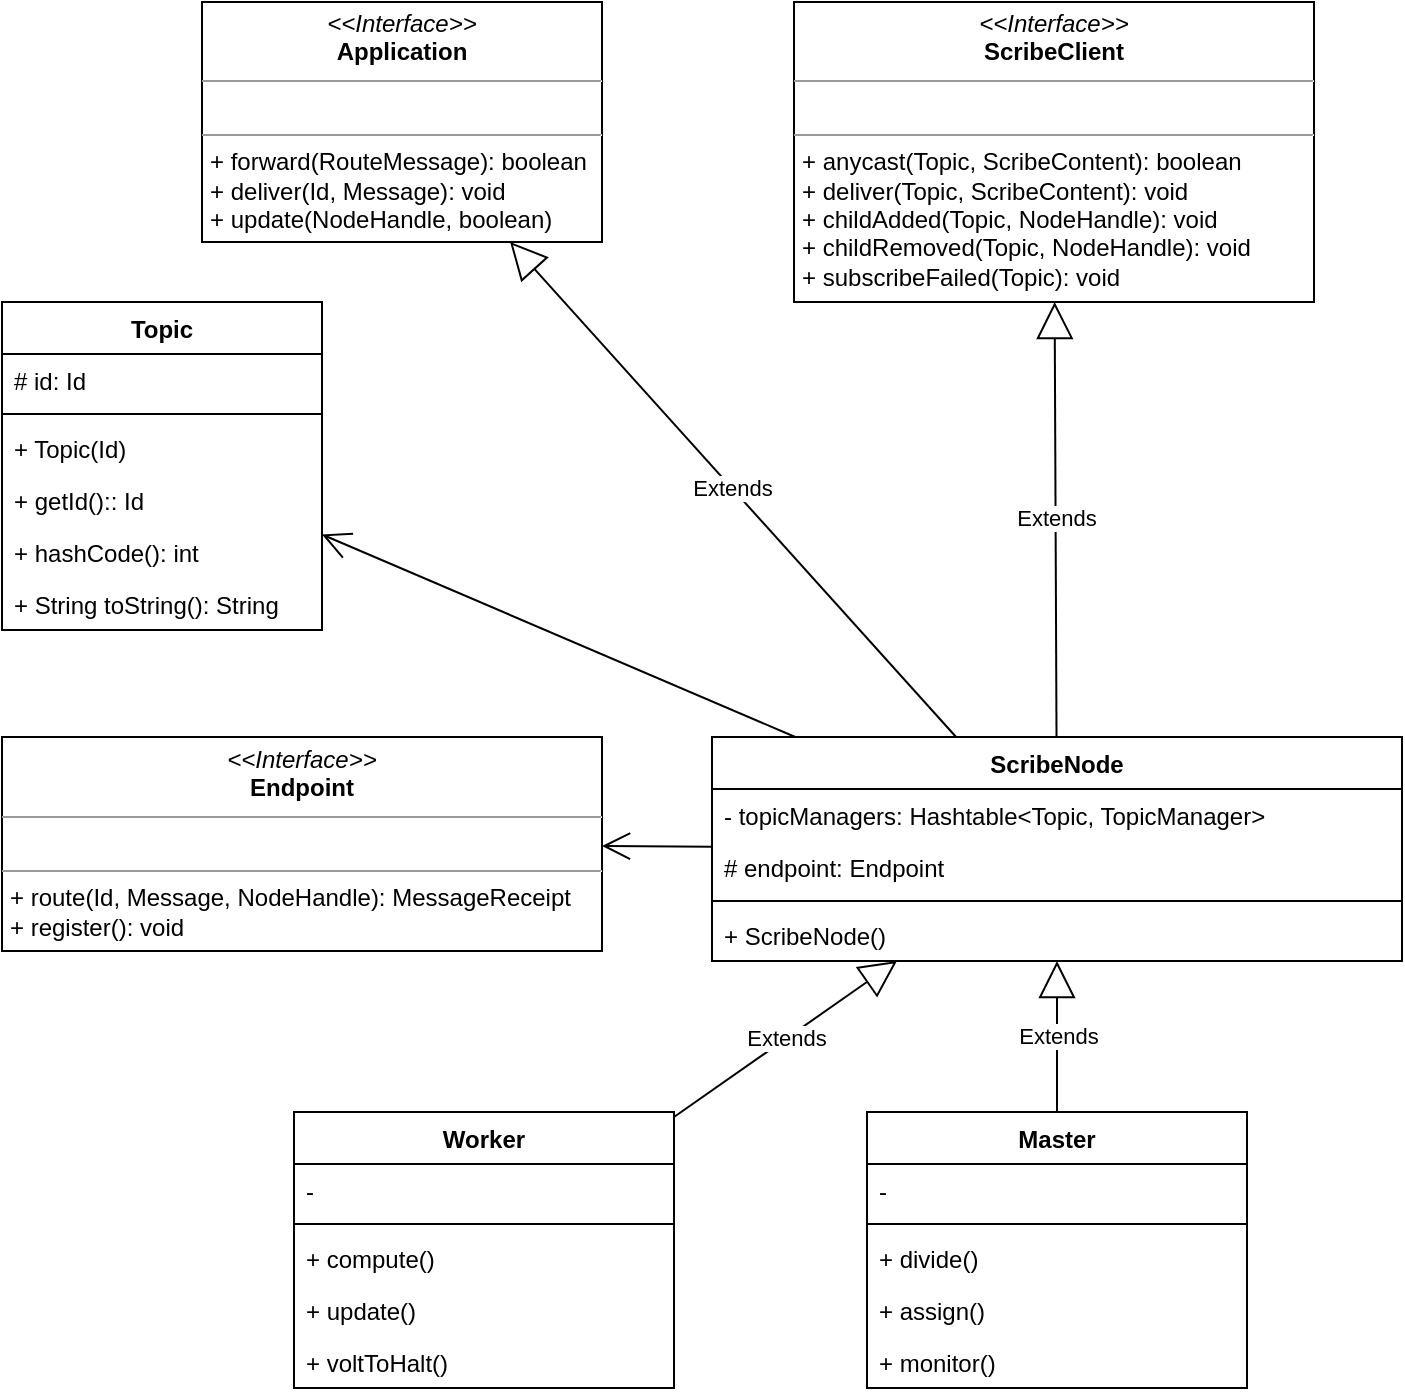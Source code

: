 <mxfile version="21.6.2" type="github">
  <diagram id="C5RBs43oDa-KdzZeNtuy" name="Page-1">
    <mxGraphModel dx="795" dy="1357" grid="0" gridSize="10" guides="1" tooltips="1" connect="1" arrows="1" fold="1" page="1" pageScale="1" pageWidth="827" pageHeight="1169" math="0" shadow="0">
      <root>
        <mxCell id="WIyWlLk6GJQsqaUBKTNV-0" />
        <mxCell id="WIyWlLk6GJQsqaUBKTNV-1" parent="WIyWlLk6GJQsqaUBKTNV-0" />
        <mxCell id="Ot2It5BIzaXIQIeUc8Nd-3" value="&lt;p style=&quot;margin:0px;margin-top:4px;text-align:center;&quot;&gt;&lt;i&gt;&amp;lt;&amp;lt;Interface&amp;gt;&amp;gt;&lt;/i&gt;&lt;br&gt;&lt;b&gt;Endpoint&lt;/b&gt;&lt;br&gt;&lt;/p&gt;&lt;hr size=&quot;1&quot;&gt;&lt;p style=&quot;margin:0px;margin-left:4px;&quot;&gt;&lt;br&gt;&lt;/p&gt;&lt;hr size=&quot;1&quot;&gt;&lt;p style=&quot;margin:0px;margin-left:4px;&quot;&gt;+ route(Id, Message, NodeHandle): MessageReceipt&lt;br&gt;&lt;/p&gt;&lt;p style=&quot;margin:0px;margin-left:4px;&quot;&gt;+&amp;nbsp;register()&lt;span style=&quot;background-color: initial;&quot;&gt;: void&lt;/span&gt;&lt;/p&gt;" style="verticalAlign=top;align=left;overflow=fill;fontSize=12;fontFamily=Helvetica;html=1;rounded=0;shadow=0;comic=0;labelBackgroundColor=none;strokeWidth=1" vertex="1" parent="WIyWlLk6GJQsqaUBKTNV-1">
          <mxGeometry x="114" y="492.5" width="300" height="107" as="geometry" />
        </mxCell>
        <mxCell id="Ot2It5BIzaXIQIeUc8Nd-4" value="&lt;p style=&quot;margin:0px;margin-top:4px;text-align:center;&quot;&gt;&lt;i&gt;&amp;lt;&amp;lt;Interface&amp;gt;&amp;gt;&lt;/i&gt;&lt;br&gt;&lt;b&gt;Application&lt;/b&gt;&lt;br&gt;&lt;/p&gt;&lt;hr size=&quot;1&quot;&gt;&lt;p style=&quot;margin:0px;margin-left:4px;&quot;&gt;&lt;br&gt;&lt;/p&gt;&lt;hr size=&quot;1&quot;&gt;&lt;p style=&quot;margin:0px;margin-left:4px;&quot;&gt;+ forward(RouteMessage): boolean&lt;br&gt;&lt;/p&gt;&lt;p style=&quot;margin:0px;margin-left:4px;&quot;&gt;+ deliver(Id, Message)&lt;span style=&quot;background-color: initial;&quot;&gt;: void&lt;/span&gt;&lt;/p&gt;&lt;p style=&quot;margin:0px;margin-left:4px;&quot;&gt;&lt;span style=&quot;background-color: initial;&quot;&gt;+ update(NodeHandle, boolean)&lt;/span&gt;&lt;/p&gt;" style="verticalAlign=top;align=left;overflow=fill;fontSize=12;fontFamily=Helvetica;html=1;rounded=0;shadow=0;comic=0;labelBackgroundColor=none;strokeWidth=1" vertex="1" parent="WIyWlLk6GJQsqaUBKTNV-1">
          <mxGeometry x="214" y="125" width="200" height="120" as="geometry" />
        </mxCell>
        <mxCell id="Ot2It5BIzaXIQIeUc8Nd-6" value="&lt;p style=&quot;margin:0px;margin-top:4px;text-align:center;&quot;&gt;&lt;i&gt;&amp;lt;&amp;lt;Interface&amp;gt;&amp;gt;&lt;/i&gt;&lt;br&gt;&lt;b&gt;ScribeClient&lt;/b&gt;&lt;br&gt;&lt;/p&gt;&lt;hr size=&quot;1&quot;&gt;&lt;p style=&quot;margin:0px;margin-left:4px;&quot;&gt;&lt;br&gt;&lt;/p&gt;&lt;hr size=&quot;1&quot;&gt;&lt;p style=&quot;margin:0px;margin-left:4px;&quot;&gt;+ anycast(Topic, ScribeContent): boolean&lt;br&gt;&lt;/p&gt;&lt;p style=&quot;margin:0px;margin-left:4px;&quot;&gt;+ deliver(Topic, ScribeContent)&lt;span style=&quot;background-color: initial;&quot;&gt;: void&lt;/span&gt;&lt;/p&gt;&lt;p style=&quot;margin:0px;margin-left:4px;&quot;&gt;&lt;span style=&quot;background-color: initial;&quot;&gt;+ childAdded(Topic, NodeHandle): void&lt;/span&gt;&lt;/p&gt;&lt;p style=&quot;margin:0px;margin-left:4px;&quot;&gt;&lt;span style=&quot;background-color: initial;&quot;&gt;+ childRemoved(Topic, NodeHandle): void&lt;/span&gt;&lt;/p&gt;&lt;p style=&quot;margin:0px;margin-left:4px;&quot;&gt;&lt;span style=&quot;background-color: initial;&quot;&gt;+ subscribeFailed(Topic): void&lt;/span&gt;&lt;/p&gt;" style="verticalAlign=top;align=left;overflow=fill;fontSize=12;fontFamily=Helvetica;html=1;rounded=0;shadow=0;comic=0;labelBackgroundColor=none;strokeWidth=1" vertex="1" parent="WIyWlLk6GJQsqaUBKTNV-1">
          <mxGeometry x="510" y="125" width="260" height="150" as="geometry" />
        </mxCell>
        <mxCell id="Ot2It5BIzaXIQIeUc8Nd-19" value="Extends" style="endArrow=block;endSize=16;endFill=0;html=1;rounded=0;" edge="1" parent="WIyWlLk6GJQsqaUBKTNV-1" source="Ot2It5BIzaXIQIeUc8Nd-27" target="Ot2It5BIzaXIQIeUc8Nd-6">
          <mxGeometry x="0.005" width="160" relative="1" as="geometry">
            <mxPoint x="640" y="490" as="sourcePoint" />
            <mxPoint x="560" y="540" as="targetPoint" />
            <mxPoint as="offset" />
          </mxGeometry>
        </mxCell>
        <mxCell id="Ot2It5BIzaXIQIeUc8Nd-20" value="Extends" style="endArrow=block;endSize=16;endFill=0;html=1;rounded=0;" edge="1" parent="WIyWlLk6GJQsqaUBKTNV-1" source="Ot2It5BIzaXIQIeUc8Nd-27" target="Ot2It5BIzaXIQIeUc8Nd-4">
          <mxGeometry x="0.005" width="160" relative="1" as="geometry">
            <mxPoint x="676.806" y="490" as="sourcePoint" />
            <mxPoint x="650" y="285" as="targetPoint" />
            <mxPoint as="offset" />
          </mxGeometry>
        </mxCell>
        <mxCell id="Ot2It5BIzaXIQIeUc8Nd-21" value="" style="endArrow=open;endFill=1;endSize=12;html=1;rounded=0;" edge="1" parent="WIyWlLk6GJQsqaUBKTNV-1" source="Ot2It5BIzaXIQIeUc8Nd-27" target="Ot2It5BIzaXIQIeUc8Nd-3">
          <mxGeometry width="160" relative="1" as="geometry">
            <mxPoint x="597.534" y="490" as="sourcePoint" />
            <mxPoint x="470" y="440" as="targetPoint" />
          </mxGeometry>
        </mxCell>
        <mxCell id="Ot2It5BIzaXIQIeUc8Nd-27" value="ScribeNode" style="swimlane;fontStyle=1;align=center;verticalAlign=top;childLayout=stackLayout;horizontal=1;startSize=26;horizontalStack=0;resizeParent=1;resizeParentMax=0;resizeLast=0;collapsible=1;marginBottom=0;" vertex="1" parent="WIyWlLk6GJQsqaUBKTNV-1">
          <mxGeometry x="469" y="492.5" width="345" height="112" as="geometry" />
        </mxCell>
        <mxCell id="Ot2It5BIzaXIQIeUc8Nd-28" value="- topicManagers: Hashtable&lt;Topic, TopicManager&gt;" style="text;strokeColor=none;fillColor=none;align=left;verticalAlign=top;spacingLeft=4;spacingRight=4;overflow=hidden;rotatable=0;points=[[0,0.5],[1,0.5]];portConstraint=eastwest;" vertex="1" parent="Ot2It5BIzaXIQIeUc8Nd-27">
          <mxGeometry y="26" width="345" height="26" as="geometry" />
        </mxCell>
        <mxCell id="Ot2It5BIzaXIQIeUc8Nd-29" value="# endpoint: Endpoint" style="text;strokeColor=none;fillColor=none;align=left;verticalAlign=top;spacingLeft=4;spacingRight=4;overflow=hidden;rotatable=0;points=[[0,0.5],[1,0.5]];portConstraint=eastwest;" vertex="1" parent="Ot2It5BIzaXIQIeUc8Nd-27">
          <mxGeometry y="52" width="345" height="26" as="geometry" />
        </mxCell>
        <mxCell id="Ot2It5BIzaXIQIeUc8Nd-37" value="" style="line;strokeWidth=1;fillColor=none;align=left;verticalAlign=middle;spacingTop=-1;spacingLeft=3;spacingRight=3;rotatable=0;labelPosition=right;points=[];portConstraint=eastwest;strokeColor=inherit;" vertex="1" parent="Ot2It5BIzaXIQIeUc8Nd-27">
          <mxGeometry y="78" width="345" height="8" as="geometry" />
        </mxCell>
        <mxCell id="Ot2It5BIzaXIQIeUc8Nd-38" value="+ ScribeNode()" style="text;strokeColor=none;fillColor=none;align=left;verticalAlign=top;spacingLeft=4;spacingRight=4;overflow=hidden;rotatable=0;points=[[0,0.5],[1,0.5]];portConstraint=eastwest;fontStyle=0" vertex="1" parent="Ot2It5BIzaXIQIeUc8Nd-27">
          <mxGeometry y="86" width="345" height="26" as="geometry" />
        </mxCell>
        <mxCell id="Ot2It5BIzaXIQIeUc8Nd-39" value="Topic" style="swimlane;fontStyle=1;align=center;verticalAlign=top;childLayout=stackLayout;horizontal=1;startSize=26;horizontalStack=0;resizeParent=1;resizeParentMax=0;resizeLast=0;collapsible=1;marginBottom=0;" vertex="1" parent="WIyWlLk6GJQsqaUBKTNV-1">
          <mxGeometry x="114" y="275" width="160" height="164" as="geometry" />
        </mxCell>
        <mxCell id="Ot2It5BIzaXIQIeUc8Nd-40" value="# id: Id" style="text;strokeColor=none;fillColor=none;align=left;verticalAlign=top;spacingLeft=4;spacingRight=4;overflow=hidden;rotatable=0;points=[[0,0.5],[1,0.5]];portConstraint=eastwest;" vertex="1" parent="Ot2It5BIzaXIQIeUc8Nd-39">
          <mxGeometry y="26" width="160" height="26" as="geometry" />
        </mxCell>
        <mxCell id="Ot2It5BIzaXIQIeUc8Nd-41" value="" style="line;strokeWidth=1;fillColor=none;align=left;verticalAlign=middle;spacingTop=-1;spacingLeft=3;spacingRight=3;rotatable=0;labelPosition=right;points=[];portConstraint=eastwest;strokeColor=inherit;" vertex="1" parent="Ot2It5BIzaXIQIeUc8Nd-39">
          <mxGeometry y="52" width="160" height="8" as="geometry" />
        </mxCell>
        <mxCell id="Ot2It5BIzaXIQIeUc8Nd-42" value="+ Topic(Id)" style="text;strokeColor=none;fillColor=none;align=left;verticalAlign=top;spacingLeft=4;spacingRight=4;overflow=hidden;rotatable=0;points=[[0,0.5],[1,0.5]];portConstraint=eastwest;fontStyle=0" vertex="1" parent="Ot2It5BIzaXIQIeUc8Nd-39">
          <mxGeometry y="60" width="160" height="26" as="geometry" />
        </mxCell>
        <mxCell id="Ot2It5BIzaXIQIeUc8Nd-43" value="+ getId():: Id" style="text;strokeColor=none;fillColor=none;align=left;verticalAlign=top;spacingLeft=4;spacingRight=4;overflow=hidden;rotatable=0;points=[[0,0.5],[1,0.5]];portConstraint=eastwest;fontStyle=0" vertex="1" parent="Ot2It5BIzaXIQIeUc8Nd-39">
          <mxGeometry y="86" width="160" height="26" as="geometry" />
        </mxCell>
        <mxCell id="Ot2It5BIzaXIQIeUc8Nd-44" value="+ hashCode(): int" style="text;strokeColor=none;fillColor=none;align=left;verticalAlign=top;spacingLeft=4;spacingRight=4;overflow=hidden;rotatable=0;points=[[0,0.5],[1,0.5]];portConstraint=eastwest;fontStyle=0" vertex="1" parent="Ot2It5BIzaXIQIeUc8Nd-39">
          <mxGeometry y="112" width="160" height="26" as="geometry" />
        </mxCell>
        <mxCell id="Ot2It5BIzaXIQIeUc8Nd-45" value="+ String toString(): String" style="text;strokeColor=none;fillColor=none;align=left;verticalAlign=top;spacingLeft=4;spacingRight=4;overflow=hidden;rotatable=0;points=[[0,0.5],[1,0.5]];portConstraint=eastwest;fontStyle=0" vertex="1" parent="Ot2It5BIzaXIQIeUc8Nd-39">
          <mxGeometry y="138" width="160" height="26" as="geometry" />
        </mxCell>
        <mxCell id="Ot2It5BIzaXIQIeUc8Nd-46" value="" style="endArrow=open;endFill=1;endSize=12;html=1;rounded=0;" edge="1" parent="WIyWlLk6GJQsqaUBKTNV-1" source="Ot2It5BIzaXIQIeUc8Nd-27" target="Ot2It5BIzaXIQIeUc8Nd-39">
          <mxGeometry width="160" relative="1" as="geometry">
            <mxPoint x="445" y="556" as="sourcePoint" />
            <mxPoint x="370" y="556" as="targetPoint" />
          </mxGeometry>
        </mxCell>
        <mxCell id="Ot2It5BIzaXIQIeUc8Nd-47" value="Master" style="swimlane;fontStyle=1;align=center;verticalAlign=top;childLayout=stackLayout;horizontal=1;startSize=26;horizontalStack=0;resizeParent=1;resizeParentMax=0;resizeLast=0;collapsible=1;marginBottom=0;" vertex="1" parent="WIyWlLk6GJQsqaUBKTNV-1">
          <mxGeometry x="546.5" y="680" width="190" height="138" as="geometry" />
        </mxCell>
        <mxCell id="Ot2It5BIzaXIQIeUc8Nd-48" value="-" style="text;strokeColor=none;fillColor=none;align=left;verticalAlign=top;spacingLeft=4;spacingRight=4;overflow=hidden;rotatable=0;points=[[0,0.5],[1,0.5]];portConstraint=eastwest;" vertex="1" parent="Ot2It5BIzaXIQIeUc8Nd-47">
          <mxGeometry y="26" width="190" height="26" as="geometry" />
        </mxCell>
        <mxCell id="Ot2It5BIzaXIQIeUc8Nd-50" value="" style="line;strokeWidth=1;fillColor=none;align=left;verticalAlign=middle;spacingTop=-1;spacingLeft=3;spacingRight=3;rotatable=0;labelPosition=right;points=[];portConstraint=eastwest;strokeColor=inherit;" vertex="1" parent="Ot2It5BIzaXIQIeUc8Nd-47">
          <mxGeometry y="52" width="190" height="8" as="geometry" />
        </mxCell>
        <mxCell id="Ot2It5BIzaXIQIeUc8Nd-51" value="+ divide()" style="text;strokeColor=none;fillColor=none;align=left;verticalAlign=top;spacingLeft=4;spacingRight=4;overflow=hidden;rotatable=0;points=[[0,0.5],[1,0.5]];portConstraint=eastwest;fontStyle=0" vertex="1" parent="Ot2It5BIzaXIQIeUc8Nd-47">
          <mxGeometry y="60" width="190" height="26" as="geometry" />
        </mxCell>
        <mxCell id="Ot2It5BIzaXIQIeUc8Nd-52" value="+ assign()" style="text;strokeColor=none;fillColor=none;align=left;verticalAlign=top;spacingLeft=4;spacingRight=4;overflow=hidden;rotatable=0;points=[[0,0.5],[1,0.5]];portConstraint=eastwest;fontStyle=0" vertex="1" parent="Ot2It5BIzaXIQIeUc8Nd-47">
          <mxGeometry y="86" width="190" height="26" as="geometry" />
        </mxCell>
        <mxCell id="Ot2It5BIzaXIQIeUc8Nd-53" value="+ monitor()" style="text;strokeColor=none;fillColor=none;align=left;verticalAlign=top;spacingLeft=4;spacingRight=4;overflow=hidden;rotatable=0;points=[[0,0.5],[1,0.5]];portConstraint=eastwest;fontStyle=0" vertex="1" parent="Ot2It5BIzaXIQIeUc8Nd-47">
          <mxGeometry y="112" width="190" height="26" as="geometry" />
        </mxCell>
        <mxCell id="Ot2It5BIzaXIQIeUc8Nd-54" value="Worker" style="swimlane;fontStyle=1;align=center;verticalAlign=top;childLayout=stackLayout;horizontal=1;startSize=26;horizontalStack=0;resizeParent=1;resizeParentMax=0;resizeLast=0;collapsible=1;marginBottom=0;" vertex="1" parent="WIyWlLk6GJQsqaUBKTNV-1">
          <mxGeometry x="260" y="680" width="190" height="138" as="geometry" />
        </mxCell>
        <mxCell id="Ot2It5BIzaXIQIeUc8Nd-55" value="-" style="text;strokeColor=none;fillColor=none;align=left;verticalAlign=top;spacingLeft=4;spacingRight=4;overflow=hidden;rotatable=0;points=[[0,0.5],[1,0.5]];portConstraint=eastwest;" vertex="1" parent="Ot2It5BIzaXIQIeUc8Nd-54">
          <mxGeometry y="26" width="190" height="26" as="geometry" />
        </mxCell>
        <mxCell id="Ot2It5BIzaXIQIeUc8Nd-56" value="" style="line;strokeWidth=1;fillColor=none;align=left;verticalAlign=middle;spacingTop=-1;spacingLeft=3;spacingRight=3;rotatable=0;labelPosition=right;points=[];portConstraint=eastwest;strokeColor=inherit;" vertex="1" parent="Ot2It5BIzaXIQIeUc8Nd-54">
          <mxGeometry y="52" width="190" height="8" as="geometry" />
        </mxCell>
        <mxCell id="Ot2It5BIzaXIQIeUc8Nd-57" value="+ compute()" style="text;strokeColor=none;fillColor=none;align=left;verticalAlign=top;spacingLeft=4;spacingRight=4;overflow=hidden;rotatable=0;points=[[0,0.5],[1,0.5]];portConstraint=eastwest;fontStyle=0" vertex="1" parent="Ot2It5BIzaXIQIeUc8Nd-54">
          <mxGeometry y="60" width="190" height="26" as="geometry" />
        </mxCell>
        <mxCell id="Ot2It5BIzaXIQIeUc8Nd-58" value="+ update()" style="text;strokeColor=none;fillColor=none;align=left;verticalAlign=top;spacingLeft=4;spacingRight=4;overflow=hidden;rotatable=0;points=[[0,0.5],[1,0.5]];portConstraint=eastwest;fontStyle=0" vertex="1" parent="Ot2It5BIzaXIQIeUc8Nd-54">
          <mxGeometry y="86" width="190" height="26" as="geometry" />
        </mxCell>
        <mxCell id="Ot2It5BIzaXIQIeUc8Nd-59" value="+ voltToHalt()" style="text;strokeColor=none;fillColor=none;align=left;verticalAlign=top;spacingLeft=4;spacingRight=4;overflow=hidden;rotatable=0;points=[[0,0.5],[1,0.5]];portConstraint=eastwest;fontStyle=0" vertex="1" parent="Ot2It5BIzaXIQIeUc8Nd-54">
          <mxGeometry y="112" width="190" height="26" as="geometry" />
        </mxCell>
        <mxCell id="Ot2It5BIzaXIQIeUc8Nd-60" value="Extends" style="endArrow=block;endSize=16;endFill=0;html=1;rounded=0;" edge="1" parent="WIyWlLk6GJQsqaUBKTNV-1" source="Ot2It5BIzaXIQIeUc8Nd-54" target="Ot2It5BIzaXIQIeUc8Nd-27">
          <mxGeometry x="0.005" width="160" relative="1" as="geometry">
            <mxPoint x="414" y="878" as="sourcePoint" />
            <mxPoint x="596" y="645" as="targetPoint" />
            <mxPoint as="offset" />
          </mxGeometry>
        </mxCell>
        <mxCell id="Ot2It5BIzaXIQIeUc8Nd-61" value="Extends" style="endArrow=block;endSize=16;endFill=0;html=1;rounded=0;" edge="1" parent="WIyWlLk6GJQsqaUBKTNV-1" source="Ot2It5BIzaXIQIeUc8Nd-47" target="Ot2It5BIzaXIQIeUc8Nd-27">
          <mxGeometry x="0.005" width="160" relative="1" as="geometry">
            <mxPoint x="522" y="750" as="sourcePoint" />
            <mxPoint x="614" y="615" as="targetPoint" />
            <mxPoint as="offset" />
          </mxGeometry>
        </mxCell>
      </root>
    </mxGraphModel>
  </diagram>
</mxfile>
